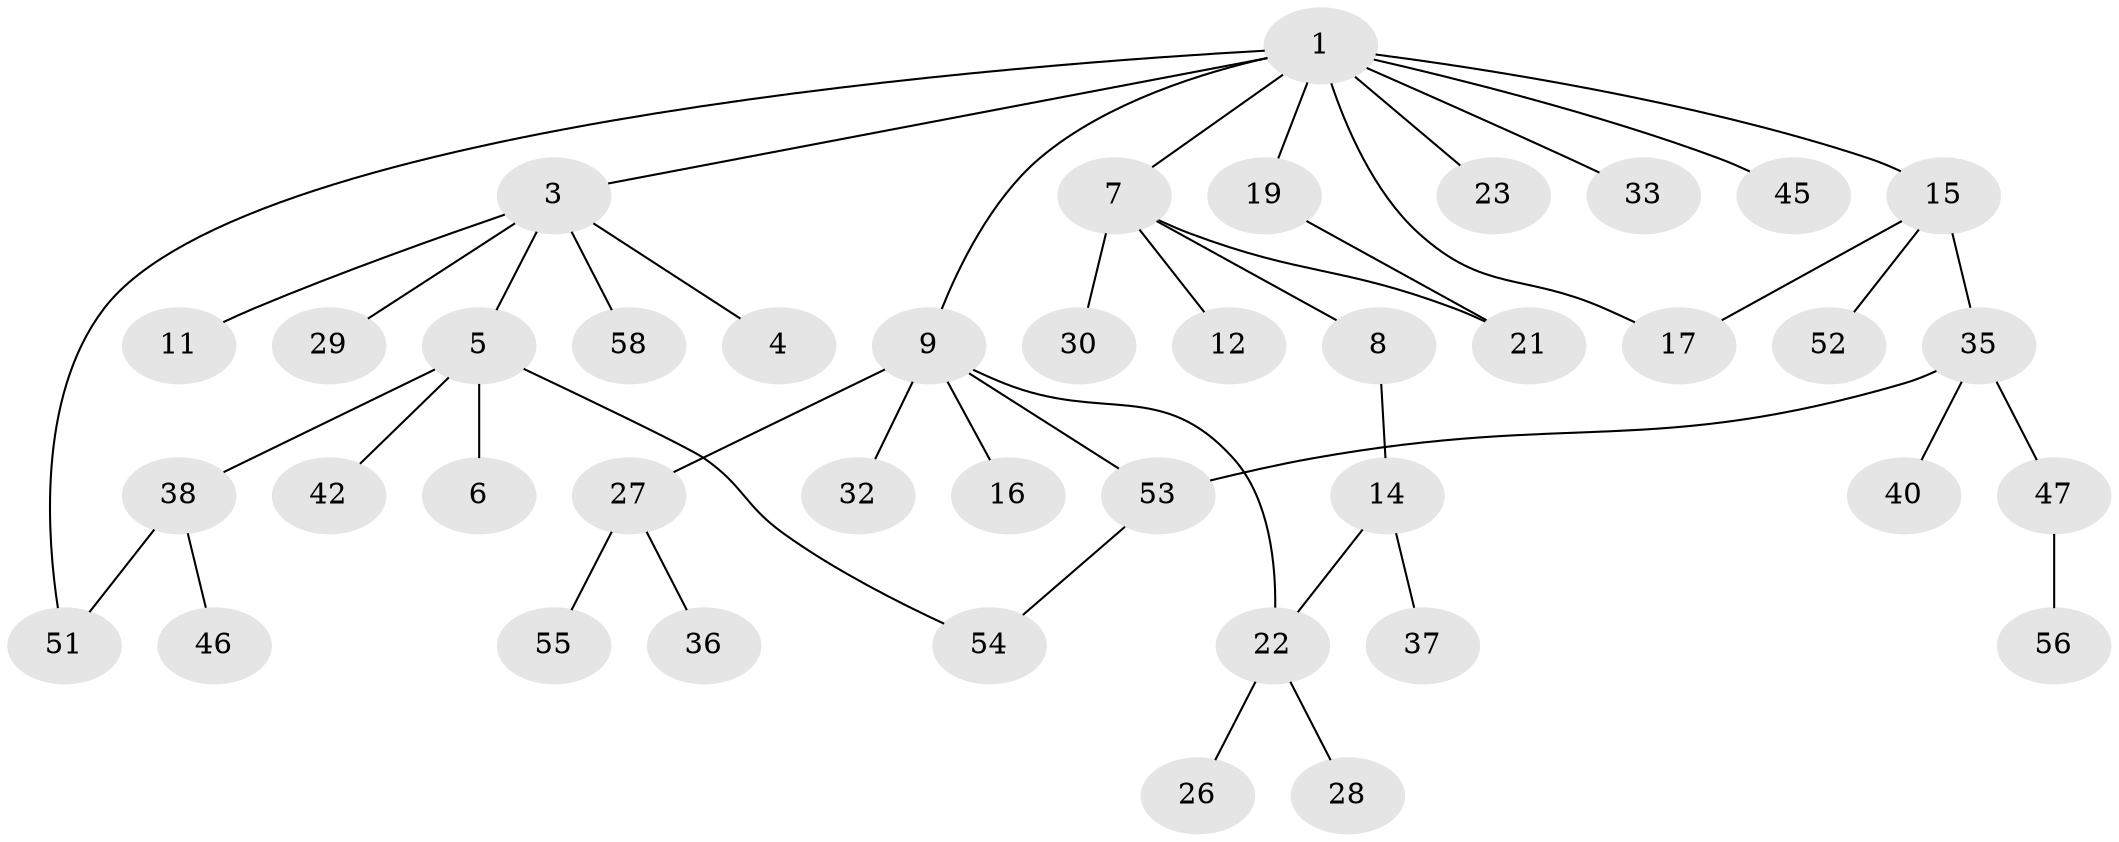 // original degree distribution, {5: 0.06666666666666667, 7: 0.016666666666666666, 1: 0.43333333333333335, 6: 0.016666666666666666, 2: 0.3, 4: 0.08333333333333333, 3: 0.08333333333333333}
// Generated by graph-tools (version 1.1) at 2025/41/03/06/25 10:41:25]
// undirected, 41 vertices, 46 edges
graph export_dot {
graph [start="1"]
  node [color=gray90,style=filled];
  1 [super="+2"];
  3 [super="+10"];
  4;
  5 [super="+34"];
  6;
  7 [super="+13"];
  8;
  9 [super="+20"];
  11;
  12;
  14 [super="+18"];
  15 [super="+49"];
  16;
  17 [super="+25"];
  19 [super="+24"];
  21;
  22 [super="+31"];
  23;
  26 [super="+39"];
  27 [super="+43"];
  28;
  29;
  30 [super="+50"];
  32 [super="+41"];
  33;
  35 [super="+48"];
  36;
  37 [super="+57"];
  38 [super="+44"];
  40;
  42;
  45;
  46;
  47;
  51;
  52;
  53 [super="+59"];
  54;
  55;
  56 [super="+60"];
  58;
  1 -- 15;
  1 -- 17;
  1 -- 19;
  1 -- 33;
  1 -- 3;
  1 -- 51;
  1 -- 23;
  1 -- 7;
  1 -- 9;
  1 -- 45;
  3 -- 4;
  3 -- 5;
  3 -- 11;
  3 -- 58;
  3 -- 29;
  5 -- 6;
  5 -- 38;
  5 -- 42;
  5 -- 54;
  7 -- 8;
  7 -- 12;
  7 -- 21;
  7 -- 30;
  8 -- 14;
  9 -- 16;
  9 -- 32;
  9 -- 27;
  9 -- 53;
  9 -- 22;
  14 -- 22;
  14 -- 37;
  15 -- 35;
  15 -- 17;
  15 -- 52;
  19 -- 21;
  22 -- 26;
  22 -- 28;
  27 -- 36;
  27 -- 55;
  35 -- 40;
  35 -- 47;
  35 -- 53;
  38 -- 46;
  38 -- 51;
  47 -- 56;
  53 -- 54;
}
